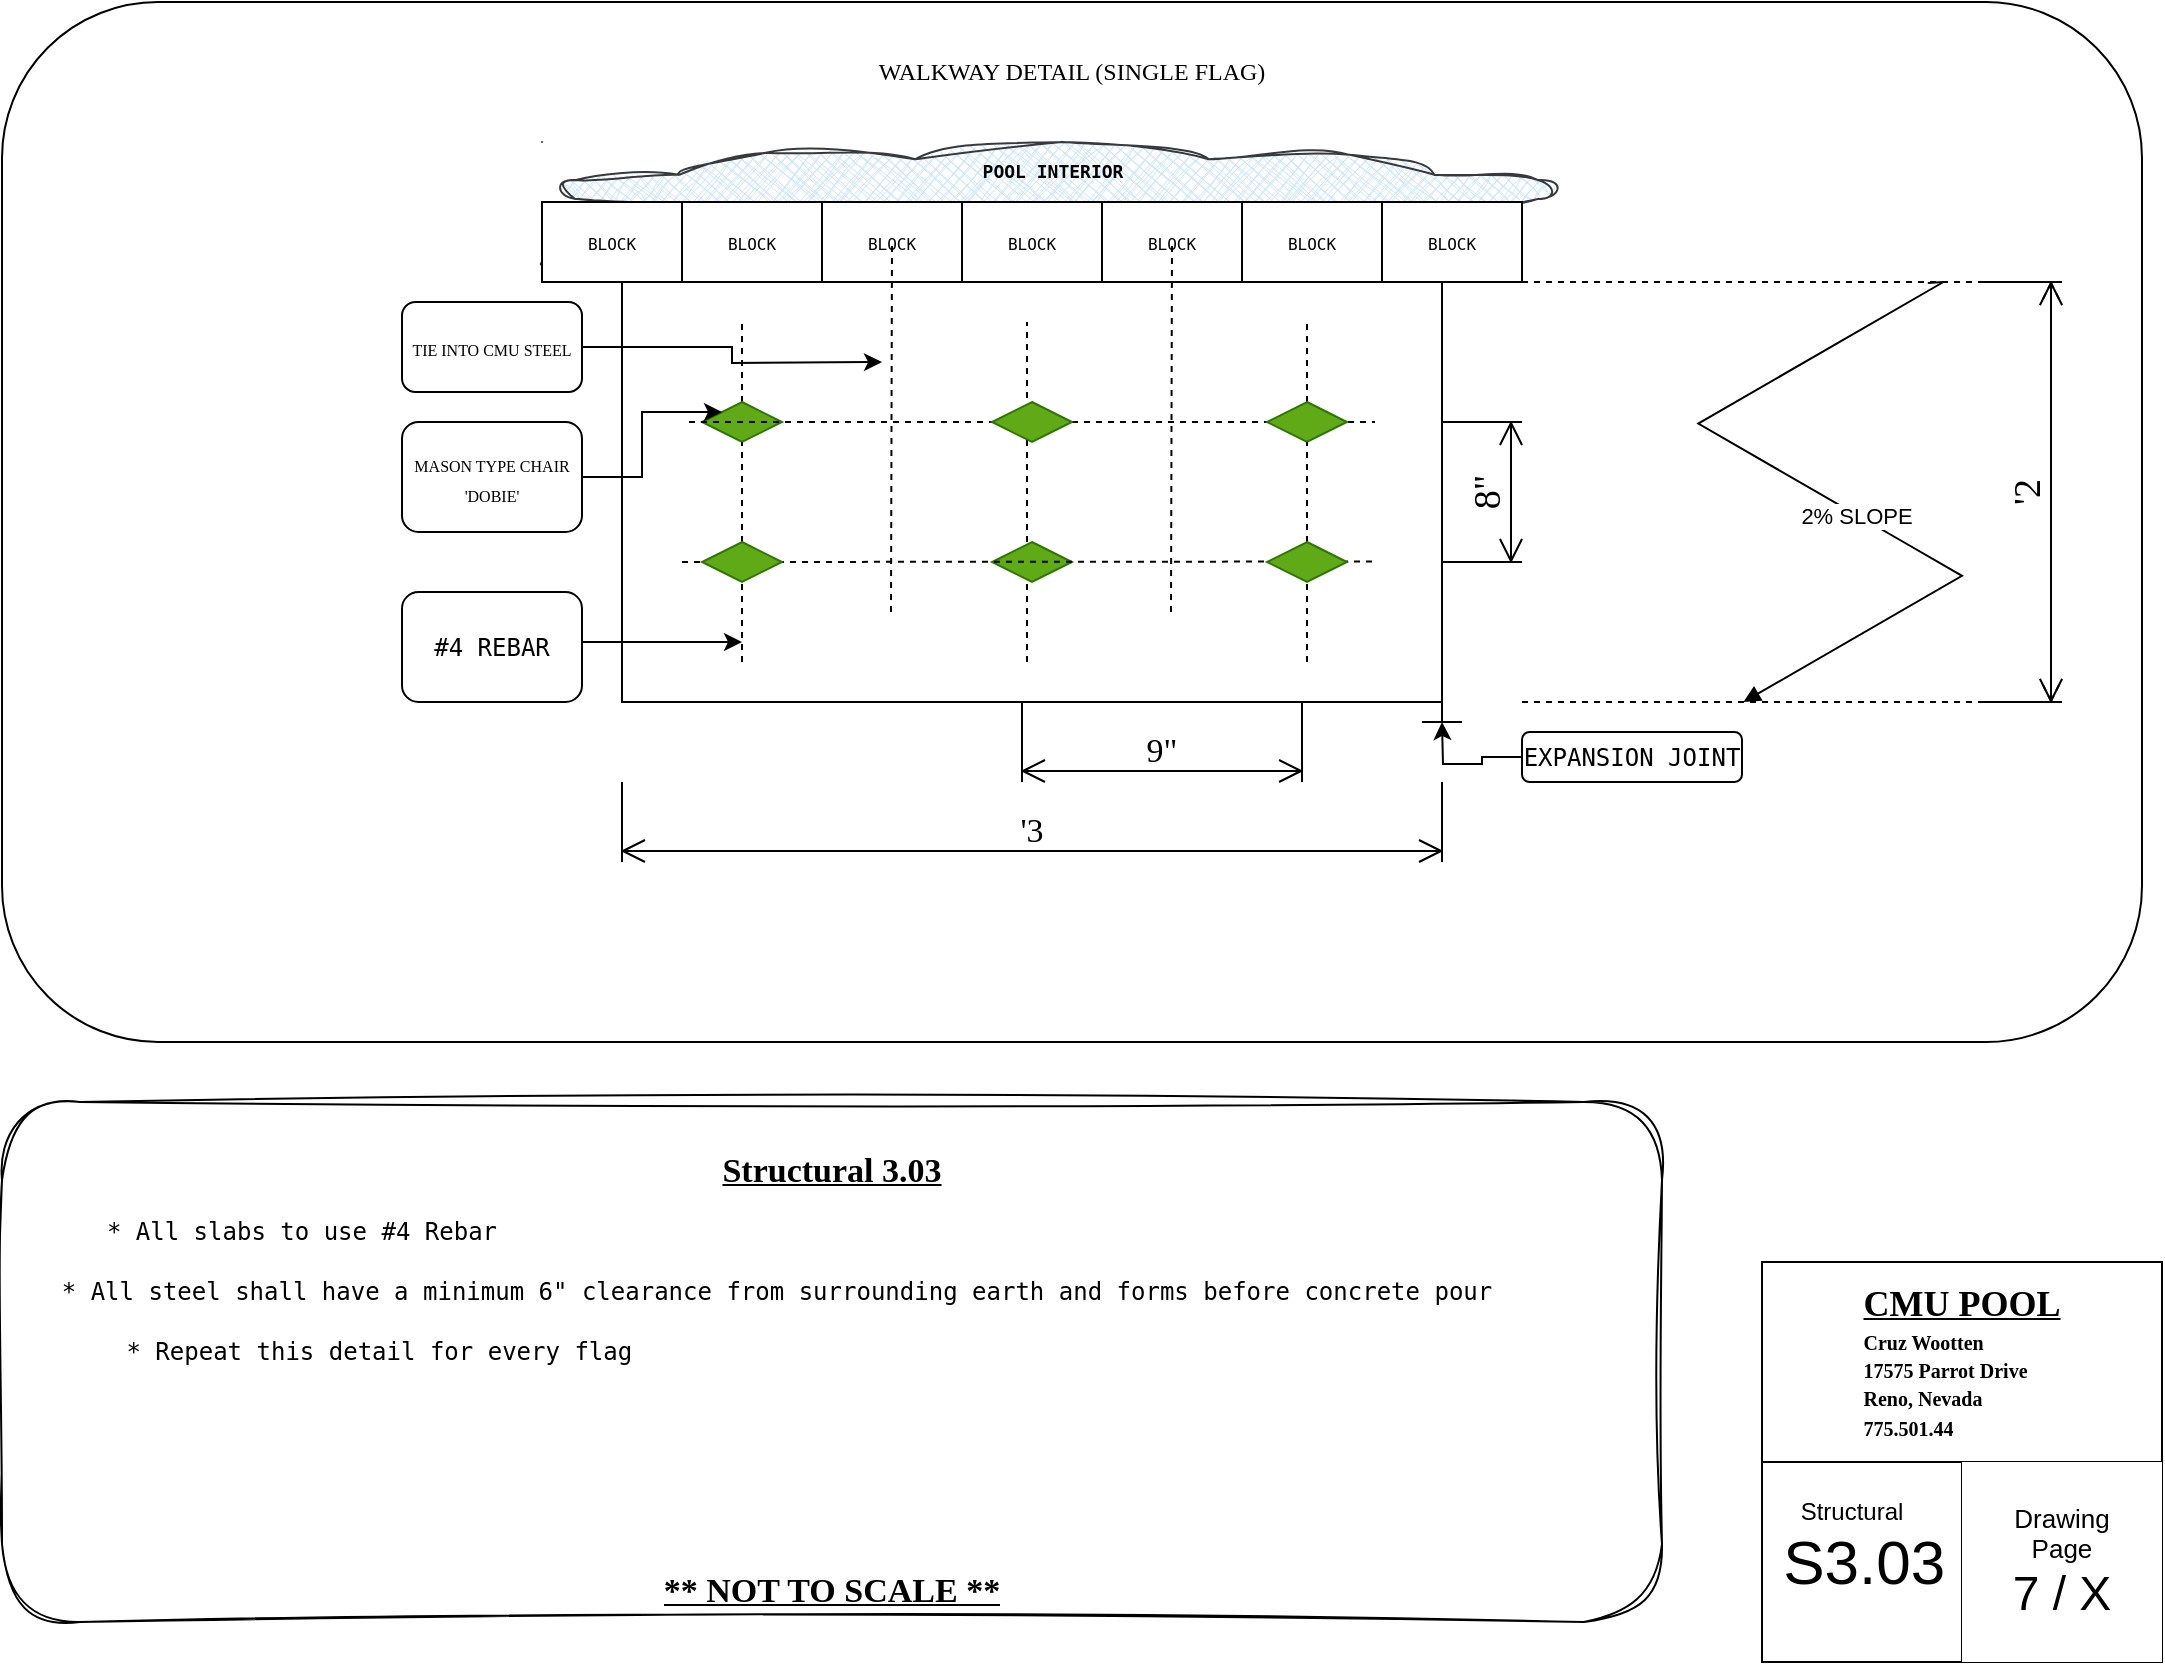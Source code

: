<mxfile version="27.1.6">
  <diagram name="Page-1" id="q6fW4n7F2eLG4jjfFjZH">
    <mxGraphModel dx="2633" dy="1028" grid="1" gridSize="10" guides="1" tooltips="1" connect="1" arrows="1" fold="1" page="1" pageScale="1" pageWidth="1100" pageHeight="850" math="0" shadow="0">
      <root>
        <mxCell id="0" />
        <mxCell id="1" parent="0" />
        <mxCell id="w-R1Q5mpOw3tjuo67Pxt-24" value="" style="endArrow=none;dashed=1;html=1;rounded=0;" parent="1" edge="1">
          <mxGeometry width="50" height="50" relative="1" as="geometry">
            <mxPoint x="380" y="340" as="sourcePoint" />
            <mxPoint x="720" y="340" as="targetPoint" />
          </mxGeometry>
        </mxCell>
        <mxCell id="w-R1Q5mpOw3tjuo67Pxt-1" value="" style="rounded=1;whiteSpace=wrap;html=1;sketch=1;curveFitting=1;jiggle=2;" parent="1" vertex="1">
          <mxGeometry x="10" y="560" width="830" height="260" as="geometry" />
        </mxCell>
        <mxCell id="w-R1Q5mpOw3tjuo67Pxt-2" value="&lt;div&gt;&lt;font face=&quot;Lucida Console&quot;&gt;Structural 3.03&lt;/font&gt;&lt;/div&gt;" style="text;html=1;align=center;verticalAlign=middle;whiteSpace=wrap;rounded=0;fontStyle=5;fontSize=17;" parent="1" vertex="1">
          <mxGeometry x="260" y="560" width="330" height="70" as="geometry" />
        </mxCell>
        <mxCell id="w-R1Q5mpOw3tjuo67Pxt-3" value="&lt;pre&gt;&lt;b style=&quot;&quot;&gt;&lt;u style=&quot;&quot;&gt;&lt;font face=&quot;Lucida Console&quot; style=&quot;font-size: 17px;&quot;&gt;** NOT TO SCALE **&lt;/font&gt;&lt;/u&gt;&lt;/b&gt;&lt;/pre&gt;" style="text;strokeColor=none;fillColor=none;align=center;verticalAlign=middle;spacingLeft=4;spacingRight=4;overflow=hidden;points=[[0,0.5],[1,0.5]];portConstraint=eastwest;rotatable=0;whiteSpace=wrap;html=1;" parent="1" vertex="1">
          <mxGeometry x="285" y="780" width="280" height="40" as="geometry" />
        </mxCell>
        <mxCell id="w-R1Q5mpOw3tjuo67Pxt-4" value="&lt;u&gt;&lt;font face=&quot;Lucida Console&quot; style=&quot;font-size: 18px;&quot;&gt;CMU POOL&lt;/font&gt;&lt;/u&gt;&lt;div style=&quot;text-align: left;&quot;&gt;&lt;span style=&quot;font-size: 10px;&quot;&gt;&lt;font face=&quot;Lucida Console&quot;&gt;Cruz Wootten&lt;/font&gt;&lt;/span&gt;&lt;/div&gt;&lt;div style=&quot;text-align: left;&quot;&gt;&lt;font face=&quot;Lucida Console&quot;&gt;&lt;span style=&quot;font-size: 10px; background-color: transparent; color: light-dark(rgb(0, 0, 0), rgb(255, 255, 255));&quot;&gt;17575 Parrot Drive&amp;nbsp;&lt;/span&gt;&lt;br&gt;&lt;span style=&quot;font-size: 10px; background-color: transparent; color: light-dark(rgb(0, 0, 0), rgb(255, 255, 255));&quot;&gt;Reno, Nevada&lt;/span&gt;&lt;/font&gt;&lt;/div&gt;&lt;div style=&quot;text-align: left;&quot;&gt;&lt;span style=&quot;background-color: transparent; color: light-dark(rgb(0, 0, 0), rgb(255, 255, 255)); font-size: 10px;&quot;&gt;&lt;font face=&quot;Lucida Console&quot;&gt;775.501.44&lt;/font&gt;&lt;/span&gt;&lt;/div&gt;" style="swimlane;whiteSpace=wrap;html=1;startSize=100;align=center;" parent="1" vertex="1">
          <mxGeometry x="890" y="640" width="200" height="200" as="geometry" />
        </mxCell>
        <mxCell id="w-R1Q5mpOw3tjuo67Pxt-5" value="&lt;font style=&quot;font-size: 31px;&quot;&gt;&amp;nbsp;S3.03&lt;/font&gt;" style="text;html=1;align=left;verticalAlign=middle;whiteSpace=wrap;rounded=0;" parent="w-R1Q5mpOw3tjuo67Pxt-4" vertex="1">
          <mxGeometry y="100" width="200" height="100" as="geometry" />
        </mxCell>
        <mxCell id="w-R1Q5mpOw3tjuo67Pxt-6" value="Structural" style="text;html=1;align=center;verticalAlign=middle;whiteSpace=wrap;rounded=0;" parent="w-R1Q5mpOw3tjuo67Pxt-4" vertex="1">
          <mxGeometry x="10" y="110" width="70" height="30" as="geometry" />
        </mxCell>
        <mxCell id="w-R1Q5mpOw3tjuo67Pxt-7" value="" style="endArrow=none;html=1;rounded=0;exitX=0.5;exitY=1;exitDx=0;exitDy=0;" parent="w-R1Q5mpOw3tjuo67Pxt-4" source="w-R1Q5mpOw3tjuo67Pxt-5" edge="1">
          <mxGeometry width="50" height="50" relative="1" as="geometry">
            <mxPoint x="50" y="150" as="sourcePoint" />
            <mxPoint x="100" y="100" as="targetPoint" />
          </mxGeometry>
        </mxCell>
        <mxCell id="w-R1Q5mpOw3tjuo67Pxt-8" value="&lt;div&gt;&lt;font style=&quot;font-size: 13px;&quot;&gt;Drawing&lt;/font&gt;&lt;/div&gt;&lt;div&gt;&lt;font style=&quot;font-size: 13px;&quot;&gt;Page&lt;/font&gt;&lt;/div&gt;&lt;div&gt;&lt;span style=&quot;font-size: 24px; background-color: transparent; color: light-dark(rgb(0, 0, 0), rgb(255, 255, 255));&quot;&gt;7 / X&lt;/span&gt;&lt;/div&gt;" style="text;html=1;align=center;verticalAlign=middle;whiteSpace=wrap;rounded=0;fillColor=default;" parent="1" vertex="1">
          <mxGeometry x="990" y="740" width="100" height="100" as="geometry" />
        </mxCell>
        <mxCell id="w-R1Q5mpOw3tjuo67Pxt-9" value="&lt;pre&gt;* All slabs to use #4 Rebar&lt;/pre&gt;" style="text;html=1;align=center;verticalAlign=middle;whiteSpace=wrap;rounded=0;strokeColor=none;" parent="1" vertex="1">
          <mxGeometry x="40" y="610" width="240" height="30" as="geometry" />
        </mxCell>
        <mxCell id="w-R1Q5mpOw3tjuo67Pxt-10" value="&lt;pre&gt;* All steel shall have a minimum 6&quot; clearance from surrounding earth and forms before concrete pour&lt;/pre&gt;" style="text;html=1;align=center;verticalAlign=middle;whiteSpace=wrap;rounded=0;strokeColor=none;" parent="1" vertex="1">
          <mxGeometry x="80" y="630" width="635" height="50" as="geometry" />
        </mxCell>
        <mxCell id="w-R1Q5mpOw3tjuo67Pxt-13" value="" style="rounded=1;whiteSpace=wrap;html=1;movable=0;resizable=0;rotatable=0;deletable=0;editable=0;locked=1;connectable=0;" parent="1" vertex="1">
          <mxGeometry x="10" y="10" width="1070" height="520" as="geometry" />
        </mxCell>
        <mxCell id="g86L-Ri1vE0_HwikzMnk-49" value="" style="whiteSpace=wrap;html=1;shape=mxgraph.basic.cloud_callout;fillColor=#cce5ff;strokeColor=#36393d;fillStyle=cross-hatch;sketch=1;curveFitting=1;jiggle=2;movable=0;resizable=0;rotatable=0;deletable=0;editable=0;locked=1;connectable=0;" parent="1" vertex="1">
          <mxGeometry x="280" y="80" width="510" height="60" as="geometry" />
        </mxCell>
        <mxCell id="w-R1Q5mpOw3tjuo67Pxt-14" value="&lt;font face=&quot;Lucida Console&quot;&gt;WALKWAY DETAIL (SINGLE FLAG)&lt;/font&gt;" style="text;html=1;align=center;verticalAlign=middle;whiteSpace=wrap;rounded=0;" parent="1" vertex="1">
          <mxGeometry x="395" y="30" width="300" height="30" as="geometry" />
        </mxCell>
        <mxCell id="w-R1Q5mpOw3tjuo67Pxt-15" value="" style="rounded=0;whiteSpace=wrap;html=1;movable=1;resizable=1;rotatable=1;deletable=1;editable=1;locked=0;connectable=1;" parent="1" vertex="1">
          <mxGeometry x="320" y="150" width="410" height="210" as="geometry" />
        </mxCell>
        <mxCell id="w-R1Q5mpOw3tjuo67Pxt-17" value="&lt;font face=&quot;Lucida Console&quot; style=&quot;font-size: 19px;&quot;&gt;&#39;2&lt;/font&gt;" style="shape=dimension;direction=north;whiteSpace=wrap;html=1;align=center;points=[];verticalAlign=bottom;labelBackgroundColor=none;horizontal=0;spacingBottom=3;dashed=1;" parent="1" vertex="1">
          <mxGeometry x="770" y="150" width="270" height="210" as="geometry" />
        </mxCell>
        <mxCell id="w-R1Q5mpOw3tjuo67Pxt-18" value="" style="endArrow=none;dashed=1;html=1;rounded=0;" parent="1" source="g86L-Ri1vE0_HwikzMnk-1" edge="1">
          <mxGeometry width="50" height="50" relative="1" as="geometry">
            <mxPoint x="380" y="340" as="sourcePoint" />
            <mxPoint x="380" y="170" as="targetPoint" />
          </mxGeometry>
        </mxCell>
        <mxCell id="w-R1Q5mpOw3tjuo67Pxt-20" value="" style="endArrow=none;dashed=1;html=1;rounded=0;" parent="1" edge="1">
          <mxGeometry width="50" height="50" relative="1" as="geometry">
            <mxPoint x="522.5" y="340" as="sourcePoint" />
            <mxPoint x="522.5" y="170" as="targetPoint" />
          </mxGeometry>
        </mxCell>
        <mxCell id="w-R1Q5mpOw3tjuo67Pxt-22" value="" style="endArrow=none;dashed=1;html=1;rounded=0;" parent="1" source="g86L-Ri1vE0_HwikzMnk-3" edge="1">
          <mxGeometry width="50" height="50" relative="1" as="geometry">
            <mxPoint x="662.5" y="340" as="sourcePoint" />
            <mxPoint x="662.5" y="170" as="targetPoint" />
          </mxGeometry>
        </mxCell>
        <mxCell id="w-R1Q5mpOw3tjuo67Pxt-25" value="" style="endArrow=none;dashed=1;html=1;rounded=0;" parent="1" source="g86L-Ri1vE0_HwikzMnk-5" edge="1">
          <mxGeometry width="50" height="50" relative="1" as="geometry">
            <mxPoint x="353.5" y="220" as="sourcePoint" />
            <mxPoint x="696.5" y="220" as="targetPoint" />
          </mxGeometry>
        </mxCell>
        <mxCell id="g86L-Ri1vE0_HwikzMnk-1" value="" style="rhombus;whiteSpace=wrap;html=1;fillStyle=solid;strokeColor=#2D7600;align=center;verticalAlign=middle;fontFamily=Helvetica;fontSize=12;fontColor=#ffffff;fillColor=#60a917;" parent="1" vertex="1">
          <mxGeometry x="360" y="210" width="40" height="20" as="geometry" />
        </mxCell>
        <mxCell id="w-R1Q5mpOw3tjuo67Pxt-42" style="edgeStyle=orthogonalEdgeStyle;rounded=0;orthogonalLoop=1;jettySize=auto;html=1;exitX=1;exitY=0.5;exitDx=0;exitDy=0;" parent="1" source="w-R1Q5mpOw3tjuo67Pxt-41" edge="1">
          <mxGeometry relative="1" as="geometry">
            <mxPoint x="380" y="330" as="targetPoint" />
            <Array as="points">
              <mxPoint x="225" y="333" />
              <mxPoint x="225" y="330" />
            </Array>
            <mxPoint x="250" y="330" as="sourcePoint" />
          </mxGeometry>
        </mxCell>
        <mxCell id="w-R1Q5mpOw3tjuo67Pxt-41" value="&lt;pre&gt;#4 REBAR&lt;/pre&gt;" style="rounded=1;whiteSpace=wrap;html=1;" parent="1" vertex="1">
          <mxGeometry x="210" y="305" width="90" height="55" as="geometry" />
        </mxCell>
        <mxCell id="g86L-Ri1vE0_HwikzMnk-2" value="" style="endArrow=none;dashed=1;html=1;rounded=0;" parent="1" source="g86L-Ri1vE0_HwikzMnk-13" target="g86L-Ri1vE0_HwikzMnk-1" edge="1">
          <mxGeometry width="50" height="50" relative="1" as="geometry">
            <mxPoint x="380" y="340" as="sourcePoint" />
            <mxPoint x="380" y="170" as="targetPoint" />
          </mxGeometry>
        </mxCell>
        <mxCell id="g86L-Ri1vE0_HwikzMnk-3" value="" style="rhombus;whiteSpace=wrap;html=1;fillStyle=solid;strokeColor=#2D7600;align=center;verticalAlign=middle;fontFamily=Helvetica;fontSize=12;fontColor=#ffffff;fillColor=#60a917;" parent="1" vertex="1">
          <mxGeometry x="642.5" y="210" width="40" height="20" as="geometry" />
        </mxCell>
        <mxCell id="g86L-Ri1vE0_HwikzMnk-6" value="" style="rhombus;whiteSpace=wrap;html=1;fillStyle=solid;strokeColor=#2D7600;align=center;verticalAlign=middle;fontFamily=Helvetica;fontSize=12;fontColor=#ffffff;fillColor=#60a917;" parent="1" vertex="1">
          <mxGeometry x="505" y="280" width="40" height="20" as="geometry" />
        </mxCell>
        <mxCell id="g86L-Ri1vE0_HwikzMnk-9" value="" style="endArrow=none;dashed=1;html=1;rounded=0;" parent="1" edge="1">
          <mxGeometry width="50" height="50" relative="1" as="geometry">
            <mxPoint x="350" y="290" as="sourcePoint" />
            <mxPoint x="697.5" y="289.76" as="targetPoint" />
          </mxGeometry>
        </mxCell>
        <mxCell id="g86L-Ri1vE0_HwikzMnk-14" value="" style="endArrow=none;dashed=1;html=1;rounded=0;" parent="1" target="g86L-Ri1vE0_HwikzMnk-13" edge="1">
          <mxGeometry width="50" height="50" relative="1" as="geometry">
            <mxPoint x="380" y="340" as="sourcePoint" />
            <mxPoint x="380" y="210" as="targetPoint" />
          </mxGeometry>
        </mxCell>
        <mxCell id="g86L-Ri1vE0_HwikzMnk-13" value="" style="rhombus;whiteSpace=wrap;html=1;fillStyle=solid;strokeColor=#2D7600;align=center;verticalAlign=middle;fontFamily=Helvetica;fontSize=12;fontColor=#ffffff;fillColor=#60a917;" parent="1" vertex="1">
          <mxGeometry x="360" y="280" width="40" height="20" as="geometry" />
        </mxCell>
        <mxCell id="g86L-Ri1vE0_HwikzMnk-16" style="edgeStyle=orthogonalEdgeStyle;rounded=0;orthogonalLoop=1;jettySize=auto;html=1;entryX=0;entryY=0;entryDx=0;entryDy=0;" parent="1" source="g86L-Ri1vE0_HwikzMnk-15" target="g86L-Ri1vE0_HwikzMnk-1" edge="1">
          <mxGeometry relative="1" as="geometry" />
        </mxCell>
        <mxCell id="g86L-Ri1vE0_HwikzMnk-15" value="&lt;font face=&quot;Lucida Console&quot;&gt;&lt;span style=&quot;font-size: 8px;&quot;&gt;MASON TYPE CHAIR &#39;DOBIE&#39;&lt;/span&gt;&lt;/font&gt;" style="rounded=1;whiteSpace=wrap;html=1;" parent="1" vertex="1">
          <mxGeometry x="210" y="220" width="90" height="55" as="geometry" />
        </mxCell>
        <mxCell id="g86L-Ri1vE0_HwikzMnk-22" value="" style="endArrow=none;dashed=1;html=1;rounded=0;entryX=0.5;entryY=1;entryDx=0;entryDy=0;" parent="1" target="g86L-Ri1vE0_HwikzMnk-3" edge="1">
          <mxGeometry width="50" height="50" relative="1" as="geometry">
            <mxPoint x="662.5" y="340" as="sourcePoint" />
            <mxPoint x="660.29" y="264.855" as="targetPoint" />
          </mxGeometry>
        </mxCell>
        <mxCell id="g86L-Ri1vE0_HwikzMnk-8" value="" style="rhombus;whiteSpace=wrap;html=1;fillStyle=solid;strokeColor=#2D7600;align=center;verticalAlign=middle;fontFamily=Helvetica;fontSize=12;fontColor=#ffffff;fillColor=#60a917;" parent="1" vertex="1">
          <mxGeometry x="642.5" y="280" width="40" height="20" as="geometry" />
        </mxCell>
        <mxCell id="w-R1Q5mpOw3tjuo67Pxt-16" value="&lt;font face=&quot;Lucida Console&quot; style=&quot;font-size: 17px;&quot;&gt;&#39;3&lt;/font&gt;" style="shape=dimension;whiteSpace=wrap;html=1;align=center;points=[];verticalAlign=bottom;spacingBottom=3;labelBackgroundColor=none;" parent="1" vertex="1">
          <mxGeometry x="320" y="400" width="410" height="40" as="geometry" />
        </mxCell>
        <mxCell id="g86L-Ri1vE0_HwikzMnk-38" value="" style="endArrow=none;dashed=1;html=1;rounded=0;" parent="1" target="g86L-Ri1vE0_HwikzMnk-5" edge="1">
          <mxGeometry width="50" height="50" relative="1" as="geometry">
            <mxPoint x="353.5" y="220" as="sourcePoint" />
            <mxPoint x="696.5" y="220" as="targetPoint" />
          </mxGeometry>
        </mxCell>
        <mxCell id="g86L-Ri1vE0_HwikzMnk-5" value="" style="rhombus;whiteSpace=wrap;html=1;fillStyle=solid;strokeColor=#2D7600;align=center;verticalAlign=middle;fontFamily=Helvetica;fontSize=12;fontColor=#ffffff;fillColor=#60a917;" parent="1" vertex="1">
          <mxGeometry x="505" y="210" width="40" height="20" as="geometry" />
        </mxCell>
        <mxCell id="g86L-Ri1vE0_HwikzMnk-39" value="&lt;font face=&quot;Lucida Console&quot; style=&quot;font-size: 19px;&quot;&gt;8&quot;&lt;/font&gt;" style="shape=dimension;direction=north;whiteSpace=wrap;html=1;align=center;points=[];verticalAlign=bottom;labelBackgroundColor=none;horizontal=0;spacingBottom=3;" parent="1" vertex="1">
          <mxGeometry x="730" y="220" width="40" height="70" as="geometry" />
        </mxCell>
        <mxCell id="g86L-Ri1vE0_HwikzMnk-40" value="&lt;font face=&quot;Lucida Console&quot; style=&quot;font-size: 17px;&quot;&gt;9&quot;&lt;/font&gt;" style="shape=dimension;whiteSpace=wrap;html=1;align=center;points=[];verticalAlign=bottom;spacingBottom=3;labelBackgroundColor=none;" parent="1" vertex="1">
          <mxGeometry x="520" y="360" width="140" height="40" as="geometry" />
        </mxCell>
        <mxCell id="g86L-Ri1vE0_HwikzMnk-41" value="&lt;pre&gt;&lt;font style=&quot;font-size: 8px;&quot;&gt;BLOCK&lt;/font&gt;&lt;/pre&gt;" style="html=1;whiteSpace=wrap;" parent="1" vertex="1">
          <mxGeometry x="280" y="110" width="70" height="40" as="geometry" />
        </mxCell>
        <mxCell id="g86L-Ri1vE0_HwikzMnk-42" value="&lt;pre&gt;&lt;font style=&quot;font-size: 8px;&quot;&gt;BLOCK&lt;/font&gt;&lt;/pre&gt;" style="html=1;whiteSpace=wrap;" parent="1" vertex="1">
          <mxGeometry x="350" y="110" width="70" height="40" as="geometry" />
        </mxCell>
        <mxCell id="g86L-Ri1vE0_HwikzMnk-43" value="&lt;pre&gt;&lt;font style=&quot;font-size: 8px;&quot;&gt;BLOCK&lt;/font&gt;&lt;/pre&gt;" style="html=1;whiteSpace=wrap;movable=0;resizable=0;rotatable=0;deletable=0;editable=0;locked=1;connectable=0;" parent="1" vertex="1">
          <mxGeometry x="420" y="110" width="70" height="40" as="geometry" />
        </mxCell>
        <mxCell id="g86L-Ri1vE0_HwikzMnk-44" value="&lt;pre&gt;&lt;font style=&quot;font-size: 8px;&quot;&gt;BLOCK&lt;/font&gt;&lt;/pre&gt;" style="html=1;whiteSpace=wrap;" parent="1" vertex="1">
          <mxGeometry x="490" y="110" width="70" height="40" as="geometry" />
        </mxCell>
        <mxCell id="g86L-Ri1vE0_HwikzMnk-45" value="&lt;pre&gt;&lt;font style=&quot;font-size: 8px;&quot;&gt;BLOCK&lt;/font&gt;&lt;/pre&gt;" style="html=1;whiteSpace=wrap;movable=0;resizable=0;rotatable=0;deletable=0;editable=0;locked=1;connectable=0;" parent="1" vertex="1">
          <mxGeometry x="560" y="110" width="70" height="40" as="geometry" />
        </mxCell>
        <mxCell id="g86L-Ri1vE0_HwikzMnk-47" value="&lt;pre&gt;&lt;font style=&quot;font-size: 8px;&quot;&gt;BLOCK&lt;/font&gt;&lt;/pre&gt;" style="html=1;whiteSpace=wrap;" parent="1" vertex="1">
          <mxGeometry x="630" y="110" width="70" height="40" as="geometry" />
        </mxCell>
        <mxCell id="g86L-Ri1vE0_HwikzMnk-48" value="&lt;pre&gt;&lt;font style=&quot;font-size: 8px;&quot;&gt;BLOCK&lt;/font&gt;&lt;/pre&gt;" style="html=1;whiteSpace=wrap;" parent="1" vertex="1">
          <mxGeometry x="700" y="110" width="70" height="40" as="geometry" />
        </mxCell>
        <mxCell id="g86L-Ri1vE0_HwikzMnk-50" value="&lt;pre&gt;&lt;font style=&quot;font-size: 9px;&quot;&gt;POOL INTERIOR&lt;/font&gt;&lt;/pre&gt;" style="text;strokeColor=none;fillColor=none;html=1;fontSize=24;fontStyle=1;verticalAlign=middle;align=center;" parent="1" vertex="1">
          <mxGeometry x="485" y="70" width="100" height="40" as="geometry" />
        </mxCell>
        <mxCell id="g86L-Ri1vE0_HwikzMnk-51" value="" style="shape=crossbar;whiteSpace=wrap;html=1;rounded=1;direction=south;" parent="1" vertex="1">
          <mxGeometry x="720" y="150" width="20" height="220" as="geometry" />
        </mxCell>
        <mxCell id="g86L-Ri1vE0_HwikzMnk-53" style="edgeStyle=orthogonalEdgeStyle;rounded=0;orthogonalLoop=1;jettySize=auto;html=1;" parent="1" source="g86L-Ri1vE0_HwikzMnk-52" edge="1">
          <mxGeometry relative="1" as="geometry">
            <mxPoint x="730.0" y="370" as="targetPoint" />
          </mxGeometry>
        </mxCell>
        <mxCell id="g86L-Ri1vE0_HwikzMnk-52" value="&lt;pre&gt;EXPANSION JOINT&lt;/pre&gt;" style="rounded=1;whiteSpace=wrap;html=1;" parent="1" vertex="1">
          <mxGeometry x="770" y="375" width="110" height="25" as="geometry" />
        </mxCell>
        <mxCell id="g86L-Ri1vE0_HwikzMnk-54" value="&lt;pre&gt; * Repeat this detail for every flag&lt;/pre&gt;" style="text;html=1;align=left;verticalAlign=middle;whiteSpace=wrap;rounded=0;strokeColor=none;" parent="1" vertex="1">
          <mxGeometry x="62.5" y="660" width="645" height="50" as="geometry" />
        </mxCell>
        <mxCell id="m-RgxqV9HFPQTTDNuUzK-1" value="" style="edgeStyle=isometricEdgeStyle;endArrow=openAsync;html=1;rounded=0;endFill=0;startArrow=block;startFill=1;" edge="1" parent="1">
          <mxGeometry width="50" height="100" relative="1" as="geometry">
            <mxPoint x="880.72" y="360" as="sourcePoint" />
            <mxPoint x="980.72" y="150" as="targetPoint" />
            <Array as="points">
              <mxPoint x="960.72" y="280" />
            </Array>
          </mxGeometry>
        </mxCell>
        <mxCell id="m-RgxqV9HFPQTTDNuUzK-2" value="2% SLOPE" style="edgeLabel;html=1;align=center;verticalAlign=middle;resizable=0;points=[];" vertex="1" connectable="0" parent="m-RgxqV9HFPQTTDNuUzK-1">
          <mxGeometry x="-0.108" relative="1" as="geometry">
            <mxPoint as="offset" />
          </mxGeometry>
        </mxCell>
        <mxCell id="m-RgxqV9HFPQTTDNuUzK-3" value="" style="shape=dimension;direction=north;whiteSpace=wrap;html=1;align=center;points=[];verticalAlign=bottom;labelBackgroundColor=none;horizontal=0;spacingBottom=3;" vertex="1" parent="1">
          <mxGeometry x="1000" y="150" width="40" height="210" as="geometry" />
        </mxCell>
        <mxCell id="m-RgxqV9HFPQTTDNuUzK-4" value="" style="endArrow=none;dashed=1;html=1;rounded=0;" edge="1" parent="1">
          <mxGeometry width="50" height="50" relative="1" as="geometry">
            <mxPoint x="454.5" y="315" as="sourcePoint" />
            <mxPoint x="455" y="130" as="targetPoint" />
          </mxGeometry>
        </mxCell>
        <mxCell id="m-RgxqV9HFPQTTDNuUzK-5" value="" style="endArrow=none;dashed=1;html=1;rounded=0;" edge="1" parent="1">
          <mxGeometry width="50" height="50" relative="1" as="geometry">
            <mxPoint x="594.5" y="315" as="sourcePoint" />
            <mxPoint x="595" y="130" as="targetPoint" />
          </mxGeometry>
        </mxCell>
        <mxCell id="m-RgxqV9HFPQTTDNuUzK-7" style="edgeStyle=orthogonalEdgeStyle;rounded=0;orthogonalLoop=1;jettySize=auto;html=1;" edge="1" parent="1" source="m-RgxqV9HFPQTTDNuUzK-6">
          <mxGeometry relative="1" as="geometry">
            <mxPoint x="450" y="190" as="targetPoint" />
          </mxGeometry>
        </mxCell>
        <mxCell id="m-RgxqV9HFPQTTDNuUzK-6" value="&lt;font face=&quot;Lucida Console&quot;&gt;&lt;span style=&quot;font-size: 8px;&quot;&gt;TIE INTO CMU STEEL&lt;/span&gt;&lt;/font&gt;" style="rounded=1;whiteSpace=wrap;html=1;" vertex="1" parent="1">
          <mxGeometry x="210" y="160" width="90" height="45" as="geometry" />
        </mxCell>
      </root>
    </mxGraphModel>
  </diagram>
</mxfile>
